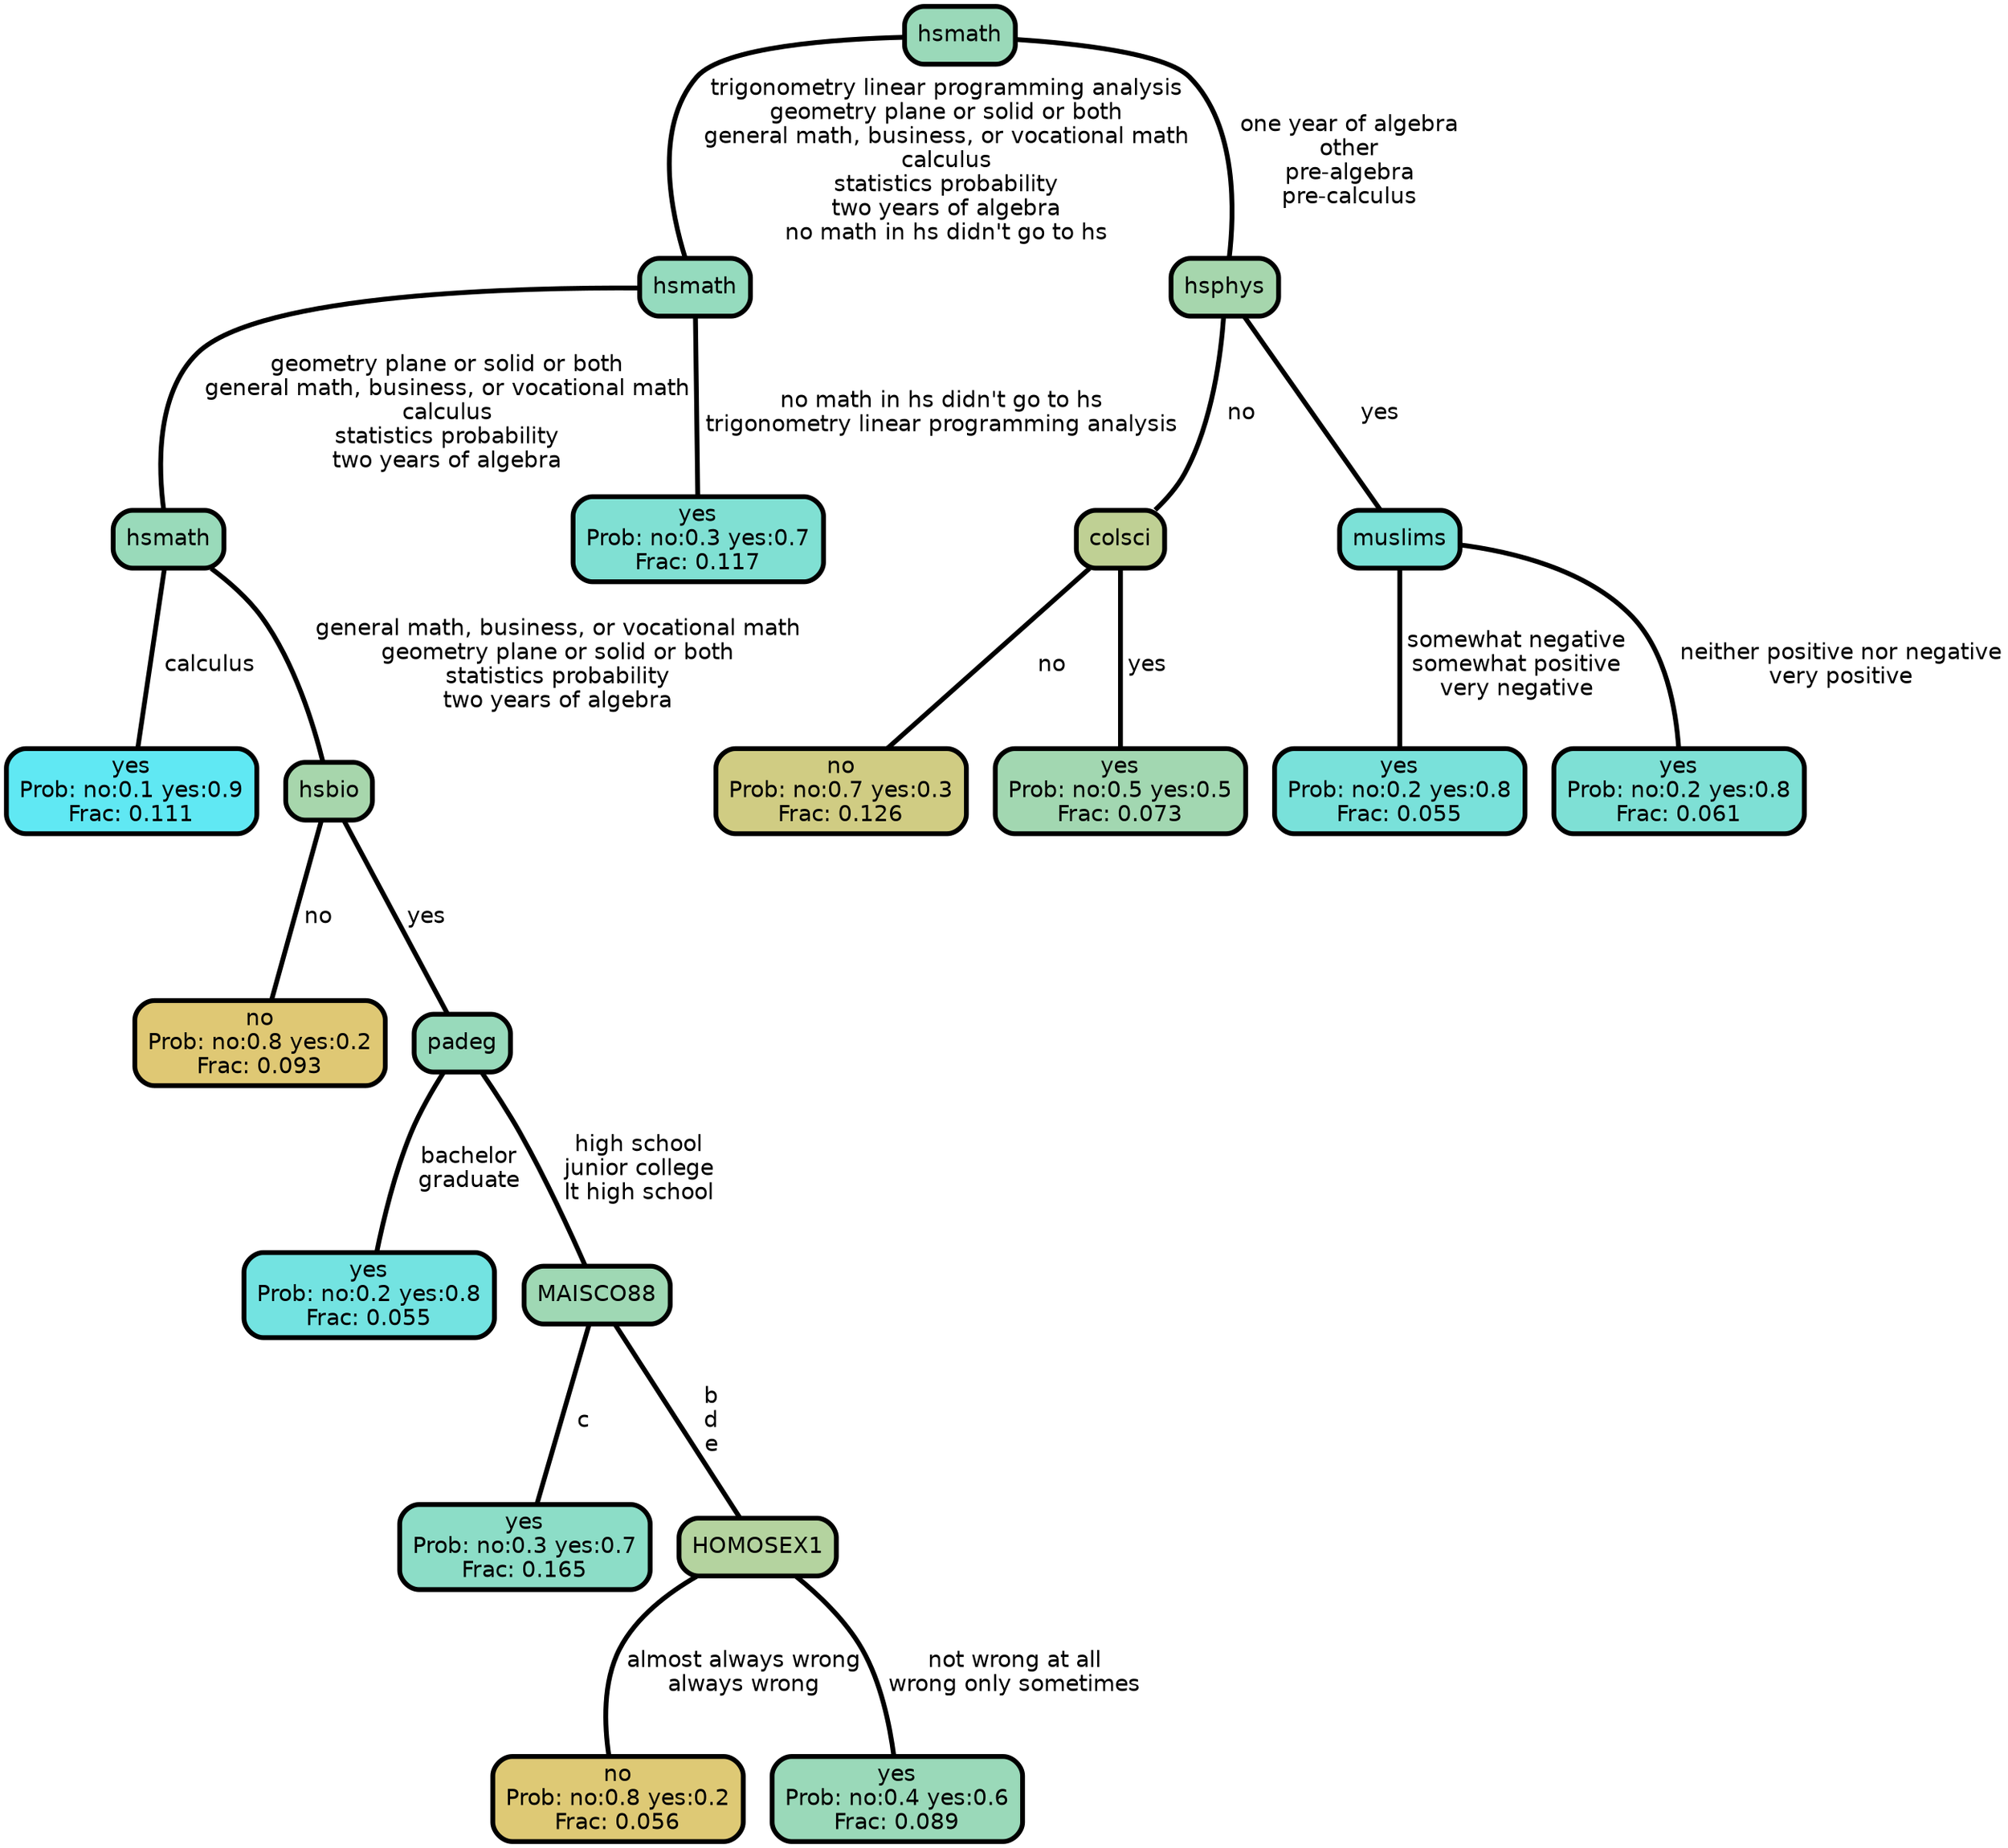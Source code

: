 graph Tree {
node [shape=box, style="filled, rounded",color="black",penwidth="3",fontcolor="black",                 fontname=helvetica] ;
graph [ranksep="0 equally", splines=straight,                 bgcolor=transparent, dpi=200] ;
edge [fontname=helvetica, color=black] ;
0 [label="yes
Prob: no:0.1 yes:0.9
Frac: 0.111", fillcolor="#60e8f3"] ;
1 [label="hsmath", fillcolor="#99daba"] ;
2 [label="no
Prob: no:0.8 yes:0.2
Frac: 0.093", fillcolor="#dfc874"] ;
3 [label="hsbio", fillcolor="#a7d6ac"] ;
4 [label="yes
Prob: no:0.2 yes:0.8
Frac: 0.055", fillcolor="#73e3e1"] ;
5 [label="padeg", fillcolor="#98dabb"] ;
6 [label="yes
Prob: no:0.3 yes:0.7
Frac: 0.165", fillcolor="#8cddc7"] ;
7 [label="MAISCO88", fillcolor="#9fd8b4"] ;
8 [label="no
Prob: no:0.8 yes:0.2
Frac: 0.056", fillcolor="#dec975"] ;
9 [label="HOMOSEX1", fillcolor="#b4d39f"] ;
10 [label="yes
Prob: no:0.4 yes:0.6
Frac: 0.089", fillcolor="#9ad9b9"] ;
11 [label="hsmath", fillcolor="#95dbbe"] ;
12 [label="yes
Prob: no:0.3 yes:0.7
Frac: 0.117", fillcolor="#80e0d3"] ;
13 [label="hsmath", fillcolor="#9ad9b9"] ;
14 [label="no
Prob: no:0.7 yes:0.3
Frac: 0.126", fillcolor="#d0cc83"] ;
15 [label="colsci", fillcolor="#bfd094"] ;
16 [label="yes
Prob: no:0.5 yes:0.5
Frac: 0.073", fillcolor="#a2d7b1"] ;
17 [label="hsphys", fillcolor="#a6d6ad"] ;
18 [label="yes
Prob: no:0.2 yes:0.8
Frac: 0.055", fillcolor="#79e1da"] ;
19 [label="muslims", fillcolor="#7ce1d7"] ;
20 [label="yes
Prob: no:0.2 yes:0.8
Frac: 0.061", fillcolor="#7ee0d5"] ;
1 -- 0 [label=" calculus",penwidth=3] ;
1 -- 3 [label=" general math, business, or vocational math\n geometry plane or solid or both\n statistics probability\n two years of algebra",penwidth=3] ;
3 -- 2 [label=" no",penwidth=3] ;
3 -- 5 [label=" yes",penwidth=3] ;
5 -- 4 [label=" bachelor\n graduate",penwidth=3] ;
5 -- 7 [label=" high school\n junior college\n lt high school",penwidth=3] ;
7 -- 6 [label=" c",penwidth=3] ;
7 -- 9 [label=" b\n d\n e",penwidth=3] ;
9 -- 8 [label=" almost always wrong\n always wrong",penwidth=3] ;
9 -- 10 [label=" not wrong at all\n wrong only sometimes",penwidth=3] ;
11 -- 1 [label=" geometry plane or solid or both\n general math, business, or vocational math\n calculus\n statistics probability\n two years of algebra",penwidth=3] ;
11 -- 12 [label=" no math in hs didn't go to hs\n trigonometry linear programming analysis",penwidth=3] ;
13 -- 11 [label=" trigonometry linear programming analysis\n geometry plane or solid or both\n general math, business, or vocational math\n calculus\n statistics probability\n two years of algebra\n no math in hs didn't go to hs",penwidth=3] ;
13 -- 17 [label=" one year of algebra\n other\n pre-algebra\n pre-calculus",penwidth=3] ;
15 -- 14 [label=" no",penwidth=3] ;
15 -- 16 [label=" yes",penwidth=3] ;
17 -- 15 [label=" no",penwidth=3] ;
17 -- 19 [label=" yes",penwidth=3] ;
19 -- 18 [label=" somewhat negative\n somewhat positive\n very negative",penwidth=3] ;
19 -- 20 [label=" neither positive nor negative\n very positive",penwidth=3] ;
{rank = same;}}